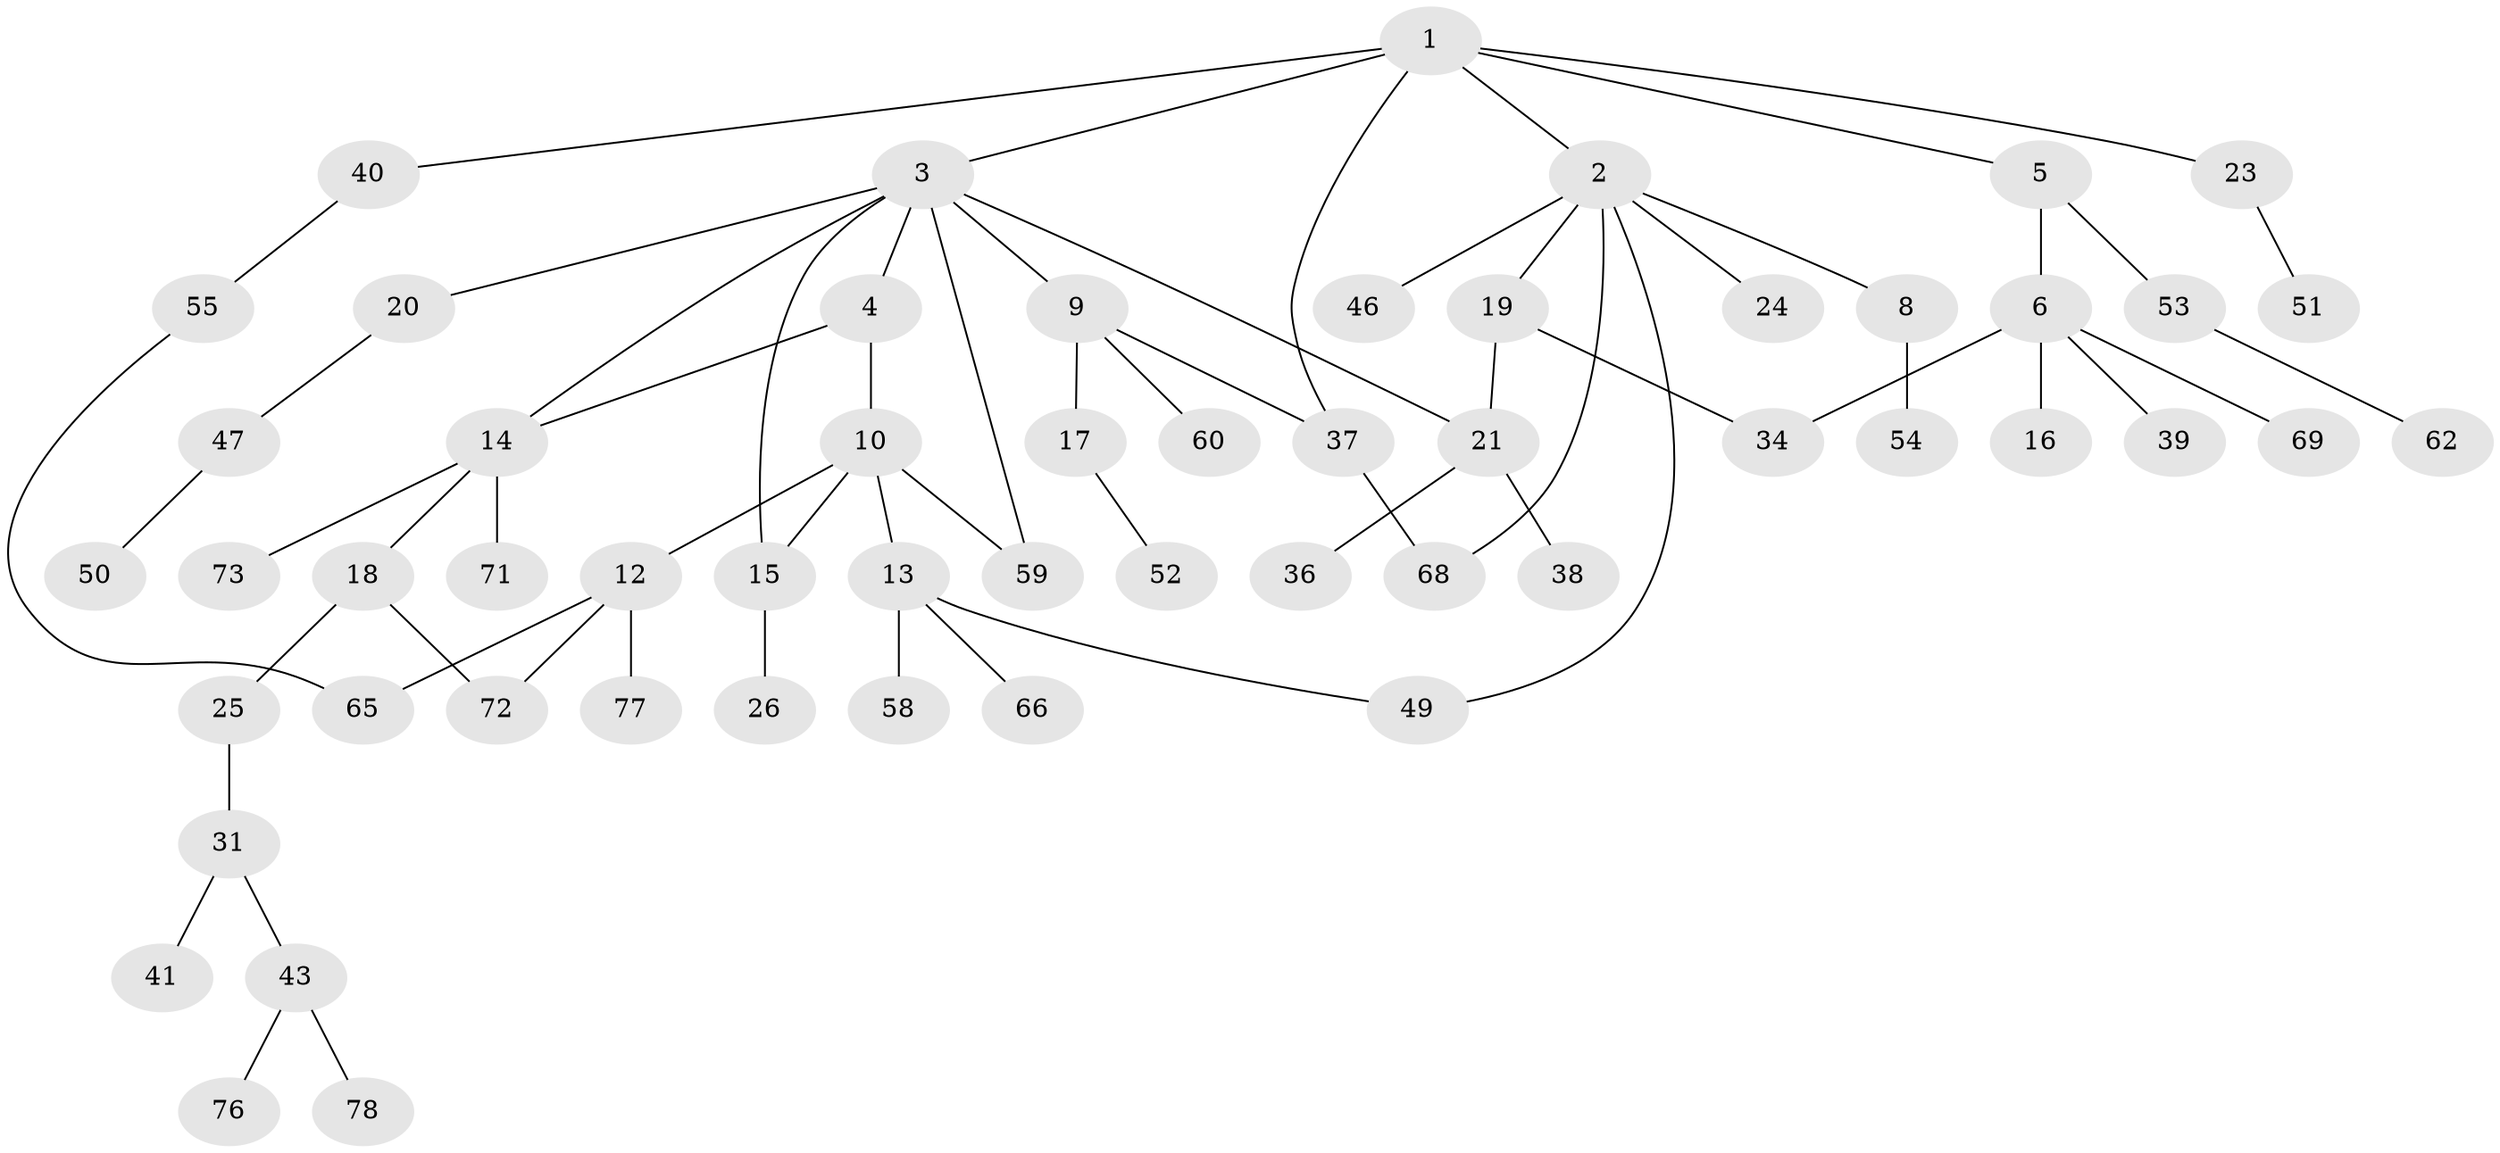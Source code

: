 // Generated by graph-tools (version 1.1) at 2025/51/02/27/25 19:51:39]
// undirected, 55 vertices, 64 edges
graph export_dot {
graph [start="1"]
  node [color=gray90,style=filled];
  1 [super="+7"];
  2 [super="+11"];
  3 [super="+22"];
  4 [super="+29"];
  5;
  6 [super="+48"];
  8;
  9 [super="+28"];
  10 [super="+27"];
  12 [super="+56"];
  13;
  14 [super="+35"];
  15 [super="+33"];
  16;
  17 [super="+42"];
  18;
  19;
  20;
  21 [super="+32"];
  23;
  24;
  25 [super="+30"];
  26;
  31 [super="+45"];
  34;
  36;
  37 [super="+61"];
  38;
  39;
  40 [super="+63"];
  41 [super="+74"];
  43 [super="+44"];
  46 [super="+70"];
  47;
  49;
  50 [super="+64"];
  51;
  52;
  53 [super="+79"];
  54 [super="+75"];
  55 [super="+57"];
  58;
  59;
  60;
  62;
  65 [super="+67"];
  66;
  68;
  69;
  71;
  72;
  73;
  76;
  77;
  78;
  1 -- 2;
  1 -- 3;
  1 -- 5;
  1 -- 37;
  1 -- 40;
  1 -- 23;
  2 -- 8;
  2 -- 19;
  2 -- 24;
  2 -- 46;
  2 -- 49;
  2 -- 68;
  3 -- 4;
  3 -- 9;
  3 -- 20;
  3 -- 59;
  3 -- 14;
  3 -- 21;
  3 -- 15;
  4 -- 10;
  4 -- 14;
  5 -- 6;
  5 -- 53;
  6 -- 16;
  6 -- 39;
  6 -- 69;
  6 -- 34;
  8 -- 54;
  9 -- 17;
  9 -- 60;
  9 -- 37;
  10 -- 12;
  10 -- 13;
  10 -- 15;
  10 -- 59;
  12 -- 65;
  12 -- 72;
  12 -- 77;
  13 -- 49;
  13 -- 58;
  13 -- 66;
  14 -- 18;
  14 -- 71;
  14 -- 73;
  15 -- 26;
  17 -- 52;
  18 -- 25;
  18 -- 72;
  19 -- 21;
  19 -- 34;
  20 -- 47;
  21 -- 38;
  21 -- 36;
  23 -- 51;
  25 -- 31;
  31 -- 41;
  31 -- 43;
  37 -- 68;
  40 -- 55;
  43 -- 78;
  43 -- 76;
  47 -- 50;
  53 -- 62;
  55 -- 65;
}
